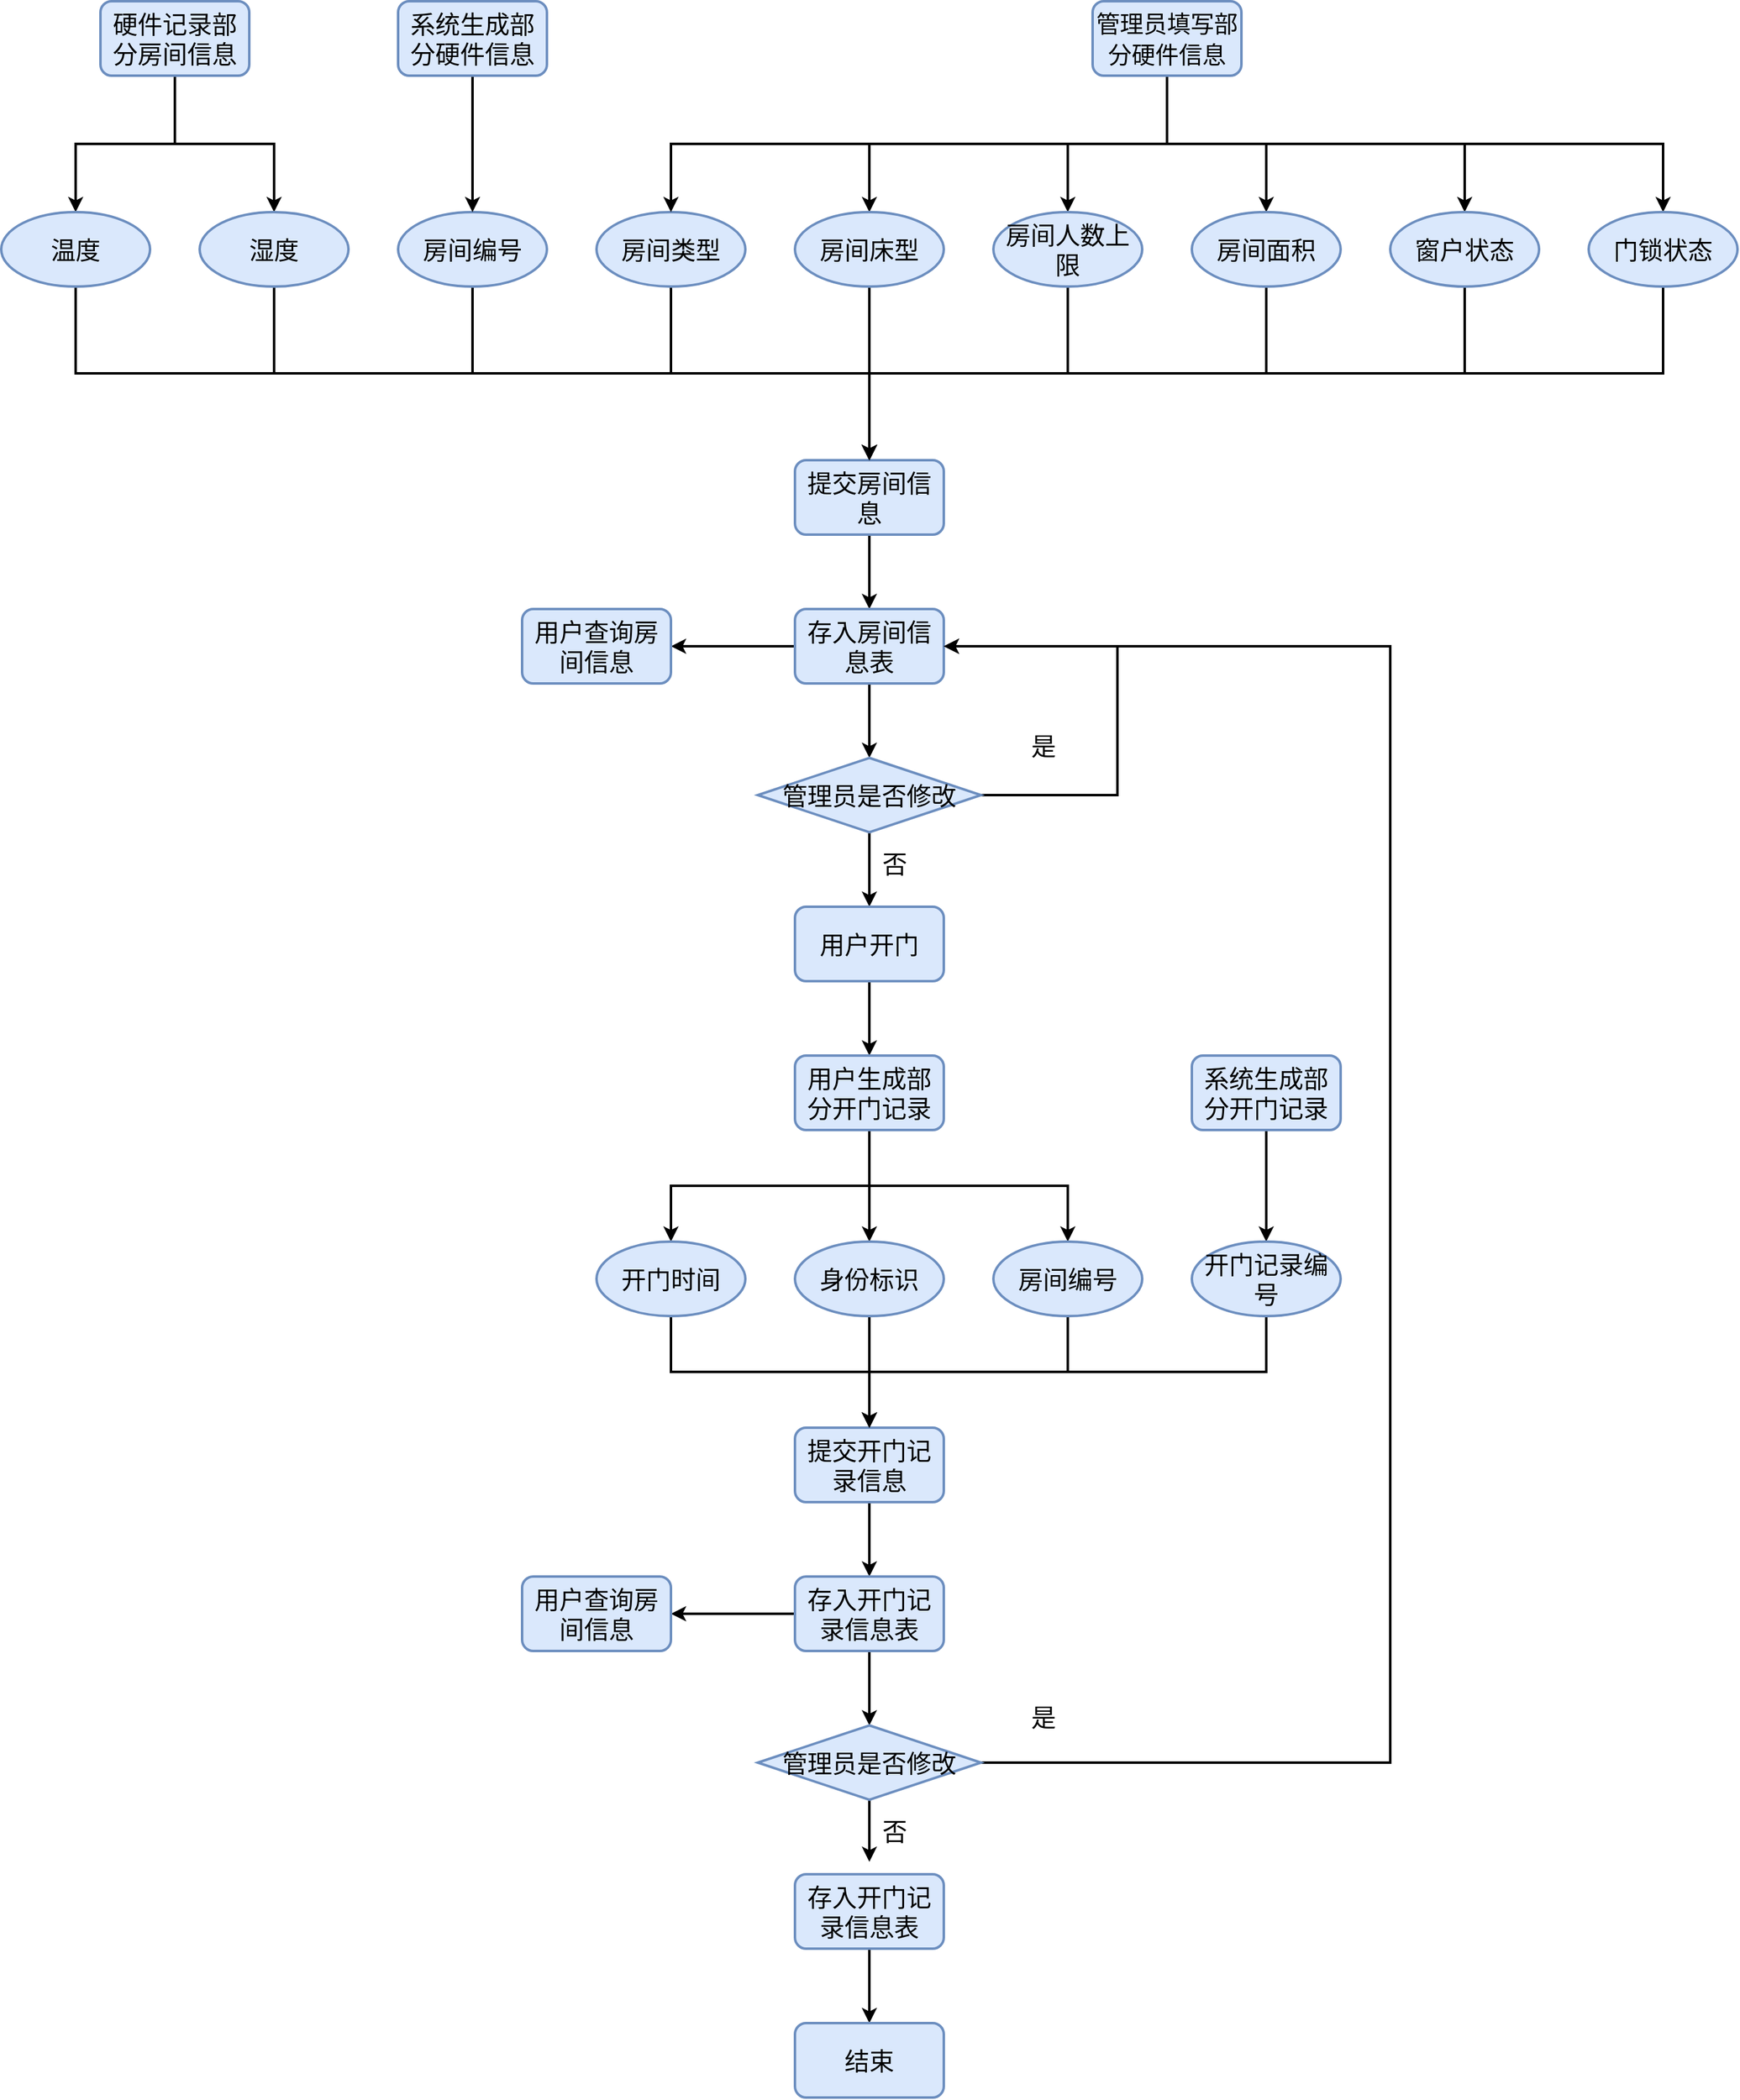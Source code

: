 <mxfile version="14.6.13" type="device"><diagram id="RZ4pQLsfESVYuRC7fiX5" name="Page-1"><mxGraphModel dx="2650" dy="2493" grid="1" gridSize="10" guides="1" tooltips="1" connect="1" arrows="1" fold="1" page="1" pageScale="1" pageWidth="2339" pageHeight="3300" math="0" shadow="0"><root><mxCell id="0"/><mxCell id="1" parent="0"/><mxCell id="KJZw599dvd-hCjUTqQV2-10" style="edgeStyle=elbowEdgeStyle;rounded=0;orthogonalLoop=1;jettySize=auto;elbow=vertical;html=1;exitX=0.5;exitY=1;exitDx=0;exitDy=0;strokeWidth=2;fontSize=20;" parent="1" source="KJZw599dvd-hCjUTqQV2-1" target="KJZw599dvd-hCjUTqQV2-5" edge="1"><mxGeometry relative="1" as="geometry"/></mxCell><mxCell id="KJZw599dvd-hCjUTqQV2-14" style="edgeStyle=elbowEdgeStyle;rounded=0;orthogonalLoop=1;jettySize=auto;elbow=vertical;html=1;exitX=0.5;exitY=1;exitDx=0;exitDy=0;entryX=0.5;entryY=0;entryDx=0;entryDy=0;strokeWidth=2;fontSize=20;" parent="1" source="KJZw599dvd-hCjUTqQV2-1" target="KJZw599dvd-hCjUTqQV2-4" edge="1"><mxGeometry relative="1" as="geometry"/></mxCell><mxCell id="KJZw599dvd-hCjUTqQV2-1" value="硬件记录部分房间信息" style="rounded=1;whiteSpace=wrap;html=1;fillColor=#dae8fc;strokeColor=#6c8ebf;strokeWidth=2;fontSize=20;" parent="1" vertex="1"><mxGeometry x="500" y="130" width="120" height="60" as="geometry"/></mxCell><mxCell id="KJZw599dvd-hCjUTqQV2-23" style="edgeStyle=elbowEdgeStyle;rounded=0;orthogonalLoop=1;jettySize=auto;elbow=vertical;html=1;exitX=0.5;exitY=1;exitDx=0;exitDy=0;entryX=0.5;entryY=0;entryDx=0;entryDy=0;strokeWidth=2;fontSize=20;" parent="1" source="KJZw599dvd-hCjUTqQV2-4" target="KJZw599dvd-hCjUTqQV2-17" edge="1"><mxGeometry relative="1" as="geometry"/></mxCell><mxCell id="KJZw599dvd-hCjUTqQV2-4" value="温度" style="ellipse;whiteSpace=wrap;html=1;fontSize=20;strokeWidth=2;fillColor=#dae8fc;strokeColor=#6c8ebf;" parent="1" vertex="1"><mxGeometry x="420" y="300" width="120" height="60" as="geometry"/></mxCell><mxCell id="KJZw599dvd-hCjUTqQV2-24" style="edgeStyle=elbowEdgeStyle;rounded=0;orthogonalLoop=1;jettySize=auto;elbow=vertical;html=1;exitX=0.5;exitY=1;exitDx=0;exitDy=0;strokeWidth=2;fontSize=20;" parent="1" source="KJZw599dvd-hCjUTqQV2-5" target="KJZw599dvd-hCjUTqQV2-17" edge="1"><mxGeometry relative="1" as="geometry"/></mxCell><mxCell id="KJZw599dvd-hCjUTqQV2-5" value="湿度" style="ellipse;whiteSpace=wrap;html=1;fontSize=20;strokeWidth=2;fillColor=#dae8fc;strokeColor=#6c8ebf;" parent="1" vertex="1"><mxGeometry x="580" y="300" width="120" height="60" as="geometry"/></mxCell><mxCell id="bQyUONF4EPdrc3Lgdogj-14" style="edgeStyle=orthogonalEdgeStyle;rounded=0;orthogonalLoop=1;jettySize=auto;html=1;exitX=0.5;exitY=1;exitDx=0;exitDy=0;entryX=0.5;entryY=0;entryDx=0;entryDy=0;strokeWidth=2;" edge="1" parent="1" source="KJZw599dvd-hCjUTqQV2-6" target="KJZw599dvd-hCjUTqQV2-17"><mxGeometry relative="1" as="geometry"/></mxCell><mxCell id="KJZw599dvd-hCjUTqQV2-6" value="房间类型" style="ellipse;whiteSpace=wrap;html=1;fontSize=20;strokeWidth=2;fillColor=#dae8fc;strokeColor=#6c8ebf;" parent="1" vertex="1"><mxGeometry x="900" y="300" width="120" height="60" as="geometry"/></mxCell><mxCell id="KJZw599dvd-hCjUTqQV2-25" style="edgeStyle=elbowEdgeStyle;rounded=0;orthogonalLoop=1;jettySize=auto;elbow=vertical;html=1;exitX=0.5;exitY=1;exitDx=0;exitDy=0;entryX=0.5;entryY=0;entryDx=0;entryDy=0;strokeWidth=2;fontSize=20;" parent="1" source="KJZw599dvd-hCjUTqQV2-7" target="KJZw599dvd-hCjUTqQV2-17" edge="1"><mxGeometry relative="1" as="geometry"/></mxCell><mxCell id="KJZw599dvd-hCjUTqQV2-7" value="房间编号" style="ellipse;whiteSpace=wrap;html=1;fontSize=20;strokeWidth=2;fillColor=#dae8fc;strokeColor=#6c8ebf;" parent="1" vertex="1"><mxGeometry x="740" y="300" width="120" height="60" as="geometry"/></mxCell><mxCell id="KJZw599dvd-hCjUTqQV2-28" style="edgeStyle=elbowEdgeStyle;rounded=0;orthogonalLoop=1;jettySize=auto;elbow=vertical;html=1;exitX=0.5;exitY=1;exitDx=0;exitDy=0;strokeWidth=2;fontSize=20;" parent="1" source="KJZw599dvd-hCjUTqQV2-17" target="KJZw599dvd-hCjUTqQV2-18" edge="1"><mxGeometry relative="1" as="geometry"/></mxCell><mxCell id="KJZw599dvd-hCjUTqQV2-17" value="提交房间信息" style="rounded=1;whiteSpace=wrap;html=1;fillColor=#dae8fc;strokeColor=#6c8ebf;strokeWidth=2;fontSize=20;" parent="1" vertex="1"><mxGeometry x="1060" y="500" width="120" height="60" as="geometry"/></mxCell><mxCell id="KJZw599dvd-hCjUTqQV2-29" style="edgeStyle=elbowEdgeStyle;rounded=0;orthogonalLoop=1;jettySize=auto;elbow=vertical;html=1;exitX=0.5;exitY=1;exitDx=0;exitDy=0;entryX=0.5;entryY=0;entryDx=0;entryDy=0;strokeWidth=2;fontSize=20;" parent="1" source="KJZw599dvd-hCjUTqQV2-18" target="KJZw599dvd-hCjUTqQV2-20" edge="1"><mxGeometry relative="1" as="geometry"/></mxCell><mxCell id="r0jma4Emd1Hz8P9-cAqs-8" style="edgeStyle=orthogonalEdgeStyle;rounded=0;orthogonalLoop=1;jettySize=auto;html=1;strokeWidth=2;" parent="1" source="KJZw599dvd-hCjUTqQV2-18" target="r0jma4Emd1Hz8P9-cAqs-7" edge="1"><mxGeometry relative="1" as="geometry"/></mxCell><mxCell id="KJZw599dvd-hCjUTqQV2-18" value="存入房间信息表" style="rounded=1;whiteSpace=wrap;html=1;fillColor=#dae8fc;strokeColor=#6c8ebf;strokeWidth=2;fontSize=20;" parent="1" vertex="1"><mxGeometry x="1060" y="620" width="120" height="60" as="geometry"/></mxCell><mxCell id="KJZw599dvd-hCjUTqQV2-31" style="edgeStyle=elbowEdgeStyle;rounded=0;orthogonalLoop=1;jettySize=auto;elbow=vertical;html=1;exitX=1;exitY=0.5;exitDx=0;exitDy=0;entryX=1;entryY=0.5;entryDx=0;entryDy=0;strokeWidth=2;fontSize=20;" parent="1" source="KJZw599dvd-hCjUTqQV2-20" target="KJZw599dvd-hCjUTqQV2-18" edge="1"><mxGeometry relative="1" as="geometry"><Array as="points"><mxPoint x="1320" y="700"/><mxPoint x="1350" y="700"/></Array></mxGeometry></mxCell><mxCell id="bQyUONF4EPdrc3Lgdogj-28" style="edgeStyle=orthogonalEdgeStyle;rounded=0;orthogonalLoop=1;jettySize=auto;html=1;exitX=0.5;exitY=1;exitDx=0;exitDy=0;strokeWidth=2;" edge="1" parent="1" source="KJZw599dvd-hCjUTqQV2-20" target="bQyUONF4EPdrc3Lgdogj-23"><mxGeometry relative="1" as="geometry"/></mxCell><mxCell id="KJZw599dvd-hCjUTqQV2-20" value="管理员是否修改" style="rhombus;whiteSpace=wrap;html=1;fillColor=#dae8fc;strokeColor=#6c8ebf;strokeWidth=2;fontSize=20;" parent="1" vertex="1"><mxGeometry x="1030" y="740" width="180" height="60" as="geometry"/></mxCell><mxCell id="bQyUONF4EPdrc3Lgdogj-42" style="edgeStyle=orthogonalEdgeStyle;rounded=0;orthogonalLoop=1;jettySize=auto;html=1;exitX=0.5;exitY=1;exitDx=0;exitDy=0;entryX=0.5;entryY=0;entryDx=0;entryDy=0;strokeWidth=2;" edge="1" parent="1" source="KJZw599dvd-hCjUTqQV2-21" target="bQyUONF4EPdrc3Lgdogj-37"><mxGeometry relative="1" as="geometry"/></mxCell><mxCell id="KJZw599dvd-hCjUTqQV2-21" value="提交开门记录信息&lt;span style=&quot;color: rgba(0 , 0 , 0 , 0) ; font-family: monospace ; font-size: 0px&quot;&gt;%3CmxGraphModel%3E%3Croot%3E%3CmxCell%20id%3D%220%22%2F%3E%3CmxCell%20id%3D%221%22%20parent%3D%220%22%2F%3E%3CmxCell%20id%3D%222%22%20value%3D%22%E6%88%BF%E9%97%B4%E7%BC%96%E5%8F%B7%22%20style%3D%22ellipse%3BwhiteSpace%3Dwrap%3Bhtml%3D1%3BfontSize%3D20%3BstrokeWidth%3D2%3BfillColor%3D%23dae8fc%3BstrokeColor%3D%236c8ebf%3B%22%20vertex%3D%221%22%20parent%3D%221%22%3E%3CmxGeometry%20x%3D%221220%22%20y%3D%221130%22%20width%3D%22120%22%20height%3D%2260%22%20as%3D%22geometry%22%2F%3E%3C%2FmxCell%3E%3C%2Froot%3E%3C%2FmxGraphModel%3E&lt;/span&gt;" style="rounded=1;whiteSpace=wrap;html=1;fillColor=#dae8fc;strokeColor=#6c8ebf;strokeWidth=2;fontSize=20;" parent="1" vertex="1"><mxGeometry x="1060" y="1280" width="120" height="60" as="geometry"/></mxCell><mxCell id="KJZw599dvd-hCjUTqQV2-32" value="是" style="text;html=1;align=center;verticalAlign=middle;resizable=0;points=[];autosize=1;strokeColor=none;strokeWidth=2;fontSize=20;" parent="1" vertex="1"><mxGeometry x="1240" y="715" width="40" height="30" as="geometry"/></mxCell><mxCell id="KJZw599dvd-hCjUTqQV2-38" value="否" style="text;html=1;align=center;verticalAlign=middle;resizable=0;points=[];autosize=1;strokeColor=none;fontSize=20;strokeWidth=2;" parent="1" vertex="1"><mxGeometry x="1120" y="810" width="40" height="30" as="geometry"/></mxCell><mxCell id="bQyUONF4EPdrc3Lgdogj-7" style="edgeStyle=orthogonalEdgeStyle;rounded=0;orthogonalLoop=1;jettySize=auto;html=1;strokeWidth=2;" edge="1" parent="1" source="r0jma4Emd1Hz8P9-cAqs-1" target="bQyUONF4EPdrc3Lgdogj-2"><mxGeometry relative="1" as="geometry"/></mxCell><mxCell id="bQyUONF4EPdrc3Lgdogj-9" style="edgeStyle=orthogonalEdgeStyle;rounded=0;orthogonalLoop=1;jettySize=auto;html=1;exitX=0.5;exitY=1;exitDx=0;exitDy=0;entryX=0.5;entryY=0;entryDx=0;entryDy=0;strokeWidth=2;" edge="1" parent="1" source="r0jma4Emd1Hz8P9-cAqs-1" target="bQyUONF4EPdrc3Lgdogj-3"><mxGeometry relative="1" as="geometry"/></mxCell><mxCell id="bQyUONF4EPdrc3Lgdogj-10" style="edgeStyle=orthogonalEdgeStyle;rounded=0;orthogonalLoop=1;jettySize=auto;html=1;exitX=0.5;exitY=1;exitDx=0;exitDy=0;entryX=0.5;entryY=0;entryDx=0;entryDy=0;strokeWidth=2;" edge="1" parent="1" source="r0jma4Emd1Hz8P9-cAqs-1" target="bQyUONF4EPdrc3Lgdogj-4"><mxGeometry relative="1" as="geometry"/></mxCell><mxCell id="bQyUONF4EPdrc3Lgdogj-11" style="edgeStyle=orthogonalEdgeStyle;rounded=0;orthogonalLoop=1;jettySize=auto;html=1;exitX=0.5;exitY=1;exitDx=0;exitDy=0;entryX=0.5;entryY=0;entryDx=0;entryDy=0;strokeWidth=2;" edge="1" parent="1" source="r0jma4Emd1Hz8P9-cAqs-1" target="bQyUONF4EPdrc3Lgdogj-6"><mxGeometry relative="1" as="geometry"/></mxCell><mxCell id="bQyUONF4EPdrc3Lgdogj-12" style="edgeStyle=orthogonalEdgeStyle;rounded=0;orthogonalLoop=1;jettySize=auto;html=1;exitX=0.5;exitY=1;exitDx=0;exitDy=0;entryX=0.5;entryY=0;entryDx=0;entryDy=0;strokeWidth=2;" edge="1" parent="1" source="r0jma4Emd1Hz8P9-cAqs-1" target="bQyUONF4EPdrc3Lgdogj-1"><mxGeometry relative="1" as="geometry"/></mxCell><mxCell id="bQyUONF4EPdrc3Lgdogj-13" style="edgeStyle=orthogonalEdgeStyle;rounded=0;orthogonalLoop=1;jettySize=auto;html=1;exitX=0.5;exitY=1;exitDx=0;exitDy=0;entryX=0.5;entryY=0;entryDx=0;entryDy=0;strokeWidth=2;" edge="1" parent="1" source="r0jma4Emd1Hz8P9-cAqs-1" target="KJZw599dvd-hCjUTqQV2-6"><mxGeometry relative="1" as="geometry"/></mxCell><mxCell id="r0jma4Emd1Hz8P9-cAqs-1" value="&lt;font style=&quot;font-size: 19px&quot;&gt;管理员填写部分硬件信息&lt;/font&gt;" style="rounded=1;whiteSpace=wrap;html=1;fillColor=#dae8fc;strokeColor=#6c8ebf;strokeWidth=2;fontSize=20;" parent="1" vertex="1"><mxGeometry x="1300" y="130" width="120" height="60" as="geometry"/></mxCell><mxCell id="r0jma4Emd1Hz8P9-cAqs-5" style="edgeStyle=orthogonalEdgeStyle;rounded=0;orthogonalLoop=1;jettySize=auto;html=1;entryX=0.5;entryY=0;entryDx=0;entryDy=0;strokeWidth=2;" parent="1" source="r0jma4Emd1Hz8P9-cAqs-2" target="KJZw599dvd-hCjUTqQV2-7" edge="1"><mxGeometry relative="1" as="geometry"/></mxCell><mxCell id="r0jma4Emd1Hz8P9-cAqs-2" value="系统生成部分硬件信息" style="rounded=1;whiteSpace=wrap;html=1;fillColor=#dae8fc;strokeColor=#6c8ebf;strokeWidth=2;fontSize=20;" parent="1" vertex="1"><mxGeometry x="740" y="130" width="120" height="60" as="geometry"/></mxCell><mxCell id="r0jma4Emd1Hz8P9-cAqs-7" value="用户查询房间信息" style="rounded=1;whiteSpace=wrap;html=1;fillColor=#dae8fc;strokeColor=#6c8ebf;strokeWidth=2;fontSize=20;" parent="1" vertex="1"><mxGeometry x="840" y="620" width="120" height="60" as="geometry"/></mxCell><mxCell id="bQyUONF4EPdrc3Lgdogj-16" style="edgeStyle=orthogonalEdgeStyle;rounded=0;orthogonalLoop=1;jettySize=auto;html=1;exitX=0.5;exitY=1;exitDx=0;exitDy=0;entryX=0.5;entryY=0;entryDx=0;entryDy=0;strokeWidth=2;" edge="1" parent="1" source="bQyUONF4EPdrc3Lgdogj-1" target="KJZw599dvd-hCjUTqQV2-17"><mxGeometry relative="1" as="geometry"/></mxCell><mxCell id="bQyUONF4EPdrc3Lgdogj-1" value="房间床型" style="ellipse;whiteSpace=wrap;html=1;fontSize=20;strokeWidth=2;fillColor=#dae8fc;strokeColor=#6c8ebf;" vertex="1" parent="1"><mxGeometry x="1060" y="300" width="120" height="60" as="geometry"/></mxCell><mxCell id="bQyUONF4EPdrc3Lgdogj-17" style="edgeStyle=orthogonalEdgeStyle;rounded=0;orthogonalLoop=1;jettySize=auto;html=1;exitX=0.5;exitY=1;exitDx=0;exitDy=0;entryX=0.5;entryY=0;entryDx=0;entryDy=0;strokeWidth=2;" edge="1" parent="1" source="bQyUONF4EPdrc3Lgdogj-2" target="KJZw599dvd-hCjUTqQV2-17"><mxGeometry relative="1" as="geometry"><mxPoint x="1190" y="480" as="targetPoint"/></mxGeometry></mxCell><mxCell id="bQyUONF4EPdrc3Lgdogj-2" value="房间人数上限&lt;span style=&quot;color: rgba(0 , 0 , 0 , 0) ; font-family: monospace ; font-size: 0px&quot;&gt;%3CmxGraphModel%3E%3Croot%3E%3CmxCell%20id%3D%220%22%2F%3E%3CmxCell%20id%3D%221%22%20parent%3D%220%22%2F%3E%3CmxCell%20id%3D%222%22%20value%3D%22%E6%88%BF%E9%97%B4%E5%BA%8A%E5%9E%8B%22%20style%3D%22ellipse%3BwhiteSpace%3Dwrap%3Bhtml%3D1%3BfontSize%3D20%3BstrokeWidth%3D2%3BfillColor%3D%23dae8fc%3BstrokeColor%3D%236c8ebf%3B%22%20vertex%3D%221%22%20parent%3D%221%22%3E%3CmxGeometry%20x%3D%221060%22%20y%3D%22300%22%20width%3D%22120%22%20height%3D%2260%22%20as%3D%22geometry%22%2F%3E%3C%2FmxCell%3E%3C%2Froot%3E%3C%2FmxGraphModel%3E&lt;/span&gt;" style="ellipse;whiteSpace=wrap;html=1;fontSize=20;strokeWidth=2;fillColor=#dae8fc;strokeColor=#6c8ebf;" vertex="1" parent="1"><mxGeometry x="1220" y="300" width="120" height="60" as="geometry"/></mxCell><mxCell id="bQyUONF4EPdrc3Lgdogj-18" style="edgeStyle=orthogonalEdgeStyle;rounded=0;orthogonalLoop=1;jettySize=auto;html=1;exitX=0.5;exitY=1;exitDx=0;exitDy=0;entryX=0.5;entryY=0;entryDx=0;entryDy=0;strokeWidth=2;" edge="1" parent="1" source="bQyUONF4EPdrc3Lgdogj-3" target="KJZw599dvd-hCjUTqQV2-17"><mxGeometry relative="1" as="geometry"/></mxCell><mxCell id="bQyUONF4EPdrc3Lgdogj-3" value="房间面积" style="ellipse;whiteSpace=wrap;html=1;fontSize=20;strokeWidth=2;fillColor=#dae8fc;strokeColor=#6c8ebf;" vertex="1" parent="1"><mxGeometry x="1380" y="300" width="120" height="60" as="geometry"/></mxCell><mxCell id="bQyUONF4EPdrc3Lgdogj-20" style="edgeStyle=orthogonalEdgeStyle;rounded=0;orthogonalLoop=1;jettySize=auto;html=1;exitX=0.5;exitY=1;exitDx=0;exitDy=0;entryX=0.5;entryY=0;entryDx=0;entryDy=0;strokeWidth=2;" edge="1" parent="1" source="bQyUONF4EPdrc3Lgdogj-4" target="KJZw599dvd-hCjUTqQV2-17"><mxGeometry relative="1" as="geometry"/></mxCell><mxCell id="bQyUONF4EPdrc3Lgdogj-4" value="窗户状态&lt;span style=&quot;color: rgba(0 , 0 , 0 , 0) ; font-family: monospace ; font-size: 0px&quot;&gt;%3CmxGraphModel%3E%3Croot%3E%3CmxCell%20id%3D%220%22%2F%3E%3CmxCell%20id%3D%221%22%20parent%3D%220%22%2F%3E%3CmxCell%20id%3D%222%22%20value%3D%22%E6%88%BF%E9%97%B4%E9%9D%A2%E7%A7%AF%22%20style%3D%22ellipse%3BwhiteSpace%3Dwrap%3Bhtml%3D1%3BfontSize%3D20%3BstrokeWidth%3D2%3BfillColor%3D%23dae8fc%3BstrokeColor%3D%236c8ebf%3B%22%20vertex%3D%221%22%20parent%3D%221%22%3E%3CmxGeometry%20x%3D%221380%22%20y%3D%22290%22%20width%3D%22120%22%20height%3D%2260%22%20as%3D%22geometry%22%2F%3E%3C%2FmxCell%3E%3C%2Froot%3E%3C%2FmxGraphModel%3E&lt;/span&gt;" style="ellipse;whiteSpace=wrap;html=1;fontSize=20;strokeWidth=2;fillColor=#dae8fc;strokeColor=#6c8ebf;" vertex="1" parent="1"><mxGeometry x="1540" y="300" width="120" height="60" as="geometry"/></mxCell><mxCell id="bQyUONF4EPdrc3Lgdogj-21" style="edgeStyle=orthogonalEdgeStyle;rounded=0;orthogonalLoop=1;jettySize=auto;html=1;exitX=0.5;exitY=1;exitDx=0;exitDy=0;entryX=0.5;entryY=0;entryDx=0;entryDy=0;strokeWidth=2;" edge="1" parent="1" source="bQyUONF4EPdrc3Lgdogj-6" target="KJZw599dvd-hCjUTqQV2-17"><mxGeometry relative="1" as="geometry"/></mxCell><mxCell id="bQyUONF4EPdrc3Lgdogj-6" value="门锁状态" style="ellipse;whiteSpace=wrap;html=1;fontSize=20;strokeWidth=2;fillColor=#dae8fc;strokeColor=#6c8ebf;" vertex="1" parent="1"><mxGeometry x="1700" y="300" width="120" height="60" as="geometry"/></mxCell><mxCell id="bQyUONF4EPdrc3Lgdogj-29" style="edgeStyle=orthogonalEdgeStyle;rounded=0;orthogonalLoop=1;jettySize=auto;html=1;exitX=0.5;exitY=1;exitDx=0;exitDy=0;entryX=0.5;entryY=0;entryDx=0;entryDy=0;strokeWidth=2;" edge="1" parent="1" source="bQyUONF4EPdrc3Lgdogj-23" target="bQyUONF4EPdrc3Lgdogj-25"><mxGeometry relative="1" as="geometry"/></mxCell><mxCell id="bQyUONF4EPdrc3Lgdogj-23" value="用户开门" style="rounded=1;whiteSpace=wrap;html=1;fillColor=#dae8fc;strokeColor=#6c8ebf;strokeWidth=2;fontSize=20;" vertex="1" parent="1"><mxGeometry x="1060" y="860" width="120" height="60" as="geometry"/></mxCell><mxCell id="bQyUONF4EPdrc3Lgdogj-27" style="edgeStyle=orthogonalEdgeStyle;rounded=0;orthogonalLoop=1;jettySize=auto;html=1;exitX=0.5;exitY=1;exitDx=0;exitDy=0;entryX=0.5;entryY=0;entryDx=0;entryDy=0;strokeWidth=2;" edge="1" parent="1" source="bQyUONF4EPdrc3Lgdogj-25" target="bQyUONF4EPdrc3Lgdogj-26"><mxGeometry relative="1" as="geometry"/></mxCell><mxCell id="bQyUONF4EPdrc3Lgdogj-35" style="edgeStyle=orthogonalEdgeStyle;rounded=0;orthogonalLoop=1;jettySize=auto;html=1;exitX=0.5;exitY=1;exitDx=0;exitDy=0;entryX=0.5;entryY=0;entryDx=0;entryDy=0;strokeWidth=2;" edge="1" parent="1" source="bQyUONF4EPdrc3Lgdogj-25" target="bQyUONF4EPdrc3Lgdogj-30"><mxGeometry relative="1" as="geometry"/></mxCell><mxCell id="bQyUONF4EPdrc3Lgdogj-36" style="edgeStyle=orthogonalEdgeStyle;rounded=0;orthogonalLoop=1;jettySize=auto;html=1;exitX=0.5;exitY=1;exitDx=0;exitDy=0;entryX=0.5;entryY=0;entryDx=0;entryDy=0;strokeWidth=2;" edge="1" parent="1" source="bQyUONF4EPdrc3Lgdogj-25" target="bQyUONF4EPdrc3Lgdogj-31"><mxGeometry relative="1" as="geometry"/></mxCell><mxCell id="bQyUONF4EPdrc3Lgdogj-25" value="用户生成部分开门记录" style="rounded=1;whiteSpace=wrap;html=1;fillColor=#dae8fc;strokeColor=#6c8ebf;strokeWidth=2;fontSize=20;" vertex="1" parent="1"><mxGeometry x="1060" y="980" width="120" height="60" as="geometry"/></mxCell><mxCell id="bQyUONF4EPdrc3Lgdogj-39" style="edgeStyle=orthogonalEdgeStyle;rounded=0;orthogonalLoop=1;jettySize=auto;html=1;exitX=0.5;exitY=1;exitDx=0;exitDy=0;entryX=0.5;entryY=0;entryDx=0;entryDy=0;strokeWidth=2;" edge="1" parent="1" source="bQyUONF4EPdrc3Lgdogj-26" target="KJZw599dvd-hCjUTqQV2-21"><mxGeometry relative="1" as="geometry"/></mxCell><mxCell id="bQyUONF4EPdrc3Lgdogj-26" value="身份标识" style="ellipse;whiteSpace=wrap;html=1;fontSize=20;strokeWidth=2;fillColor=#dae8fc;strokeColor=#6c8ebf;" vertex="1" parent="1"><mxGeometry x="1060" y="1130" width="120" height="60" as="geometry"/></mxCell><mxCell id="bQyUONF4EPdrc3Lgdogj-38" style="edgeStyle=orthogonalEdgeStyle;rounded=0;orthogonalLoop=1;jettySize=auto;html=1;exitX=0.5;exitY=1;exitDx=0;exitDy=0;entryX=0.5;entryY=0;entryDx=0;entryDy=0;strokeWidth=2;" edge="1" parent="1" source="bQyUONF4EPdrc3Lgdogj-30" target="KJZw599dvd-hCjUTqQV2-21"><mxGeometry relative="1" as="geometry"/></mxCell><mxCell id="bQyUONF4EPdrc3Lgdogj-30" value="开门时间" style="ellipse;whiteSpace=wrap;html=1;fontSize=20;strokeWidth=2;fillColor=#dae8fc;strokeColor=#6c8ebf;" vertex="1" parent="1"><mxGeometry x="900" y="1130" width="120" height="60" as="geometry"/></mxCell><mxCell id="bQyUONF4EPdrc3Lgdogj-40" style="edgeStyle=orthogonalEdgeStyle;rounded=0;orthogonalLoop=1;jettySize=auto;html=1;exitX=0.5;exitY=1;exitDx=0;exitDy=0;entryX=0.5;entryY=0;entryDx=0;entryDy=0;strokeWidth=2;" edge="1" parent="1" source="bQyUONF4EPdrc3Lgdogj-31" target="KJZw599dvd-hCjUTqQV2-21"><mxGeometry relative="1" as="geometry"/></mxCell><mxCell id="bQyUONF4EPdrc3Lgdogj-31" value="房间编号" style="ellipse;whiteSpace=wrap;html=1;fontSize=20;strokeWidth=2;fillColor=#dae8fc;strokeColor=#6c8ebf;" vertex="1" parent="1"><mxGeometry x="1220" y="1130" width="120" height="60" as="geometry"/></mxCell><mxCell id="bQyUONF4EPdrc3Lgdogj-34" style="edgeStyle=orthogonalEdgeStyle;rounded=0;orthogonalLoop=1;jettySize=auto;html=1;entryX=0.5;entryY=0;entryDx=0;entryDy=0;strokeWidth=2;" edge="1" parent="1" source="bQyUONF4EPdrc3Lgdogj-32" target="bQyUONF4EPdrc3Lgdogj-33"><mxGeometry relative="1" as="geometry"/></mxCell><mxCell id="bQyUONF4EPdrc3Lgdogj-32" value="系统生成部分开门记录" style="rounded=1;whiteSpace=wrap;html=1;fillColor=#dae8fc;strokeColor=#6c8ebf;strokeWidth=2;fontSize=20;" vertex="1" parent="1"><mxGeometry x="1380" y="980" width="120" height="60" as="geometry"/></mxCell><mxCell id="bQyUONF4EPdrc3Lgdogj-41" style="edgeStyle=orthogonalEdgeStyle;rounded=0;orthogonalLoop=1;jettySize=auto;html=1;exitX=0.5;exitY=1;exitDx=0;exitDy=0;entryX=0.5;entryY=0;entryDx=0;entryDy=0;strokeWidth=2;" edge="1" parent="1" source="bQyUONF4EPdrc3Lgdogj-33" target="KJZw599dvd-hCjUTqQV2-21"><mxGeometry relative="1" as="geometry"/></mxCell><mxCell id="bQyUONF4EPdrc3Lgdogj-33" value="开门记录编号" style="ellipse;whiteSpace=wrap;html=1;fontSize=20;strokeWidth=2;fillColor=#dae8fc;strokeColor=#6c8ebf;" vertex="1" parent="1"><mxGeometry x="1380" y="1130" width="120" height="60" as="geometry"/></mxCell><mxCell id="bQyUONF4EPdrc3Lgdogj-44" style="edgeStyle=orthogonalEdgeStyle;rounded=0;orthogonalLoop=1;jettySize=auto;html=1;exitX=0;exitY=0.5;exitDx=0;exitDy=0;entryX=1;entryY=0.5;entryDx=0;entryDy=0;strokeWidth=2;" edge="1" parent="1" source="bQyUONF4EPdrc3Lgdogj-37" target="bQyUONF4EPdrc3Lgdogj-43"><mxGeometry relative="1" as="geometry"/></mxCell><mxCell id="bQyUONF4EPdrc3Lgdogj-50" style="edgeStyle=orthogonalEdgeStyle;rounded=0;orthogonalLoop=1;jettySize=auto;html=1;exitX=0.5;exitY=1;exitDx=0;exitDy=0;entryX=0.5;entryY=0;entryDx=0;entryDy=0;strokeWidth=2;" edge="1" parent="1" source="bQyUONF4EPdrc3Lgdogj-37" target="bQyUONF4EPdrc3Lgdogj-46"><mxGeometry relative="1" as="geometry"/></mxCell><mxCell id="bQyUONF4EPdrc3Lgdogj-37" value="存入开门记录信息表&lt;span style=&quot;color: rgba(0 , 0 , 0 , 0) ; font-family: monospace ; font-size: 0px&quot;&gt;%3CmxGraphModel%3E%3Croot%3E%3CmxCell%20id%3D%220%22%2F%3E%3CmxCell%20id%3D%221%22%20parent%3D%220%22%2F%3E%3CmxCell%20id%3D%222%22%20value%3D%22%E6%88%BF%E9%97%B4%E7%BC%96%E5%8F%B7%22%20style%3D%22ellipse%3BwhiteSpace%3Dwrap%3Bhtml%3D1%3BfontSize%3D20%3BstrokeWidth%3D2%3BfillColor%3D%23dae8fc%3BstrokeColor%3D%236c8ebf%3B%22%20vertex%3D%221%22%20parent%3D%221%22%3E%3CmxGeometry%20x%3D%221220%22%20y%3D%221130%22%20width%3D%22120%22%20height%3D%2260%22%20as%3D%22geometry%22%2F%3E%3C%2FmxCell%3E%3C%2Froot%3E%3C%2FmxGraphModel%3E&lt;/span&gt;" style="rounded=1;whiteSpace=wrap;html=1;fillColor=#dae8fc;strokeColor=#6c8ebf;strokeWidth=2;fontSize=20;" vertex="1" parent="1"><mxGeometry x="1060" y="1400" width="120" height="60" as="geometry"/></mxCell><mxCell id="bQyUONF4EPdrc3Lgdogj-43" value="用户查询房间信息" style="rounded=1;whiteSpace=wrap;html=1;fillColor=#dae8fc;strokeColor=#6c8ebf;strokeWidth=2;fontSize=20;" vertex="1" parent="1"><mxGeometry x="840" y="1400" width="120" height="60" as="geometry"/></mxCell><mxCell id="bQyUONF4EPdrc3Lgdogj-49" style="edgeStyle=orthogonalEdgeStyle;rounded=0;orthogonalLoop=1;jettySize=auto;html=1;strokeWidth=2;entryX=1;entryY=0.5;entryDx=0;entryDy=0;" edge="1" parent="1" source="bQyUONF4EPdrc3Lgdogj-46" target="KJZw599dvd-hCjUTqQV2-18"><mxGeometry relative="1" as="geometry"><mxPoint x="1320" y="650" as="targetPoint"/><Array as="points"><mxPoint x="1540" y="1550"/><mxPoint x="1540" y="650"/></Array></mxGeometry></mxCell><mxCell id="bQyUONF4EPdrc3Lgdogj-53" style="edgeStyle=orthogonalEdgeStyle;rounded=0;orthogonalLoop=1;jettySize=auto;html=1;exitX=0.5;exitY=1;exitDx=0;exitDy=0;strokeWidth=2;" edge="1" parent="1" source="bQyUONF4EPdrc3Lgdogj-46"><mxGeometry relative="1" as="geometry"><mxPoint x="1120" y="1630" as="targetPoint"/></mxGeometry></mxCell><mxCell id="bQyUONF4EPdrc3Lgdogj-46" value="管理员是否修改" style="rhombus;whiteSpace=wrap;html=1;fillColor=#dae8fc;strokeColor=#6c8ebf;strokeWidth=2;fontSize=20;" vertex="1" parent="1"><mxGeometry x="1030" y="1520" width="180" height="60" as="geometry"/></mxCell><mxCell id="bQyUONF4EPdrc3Lgdogj-47" value="是" style="text;html=1;align=center;verticalAlign=middle;resizable=0;points=[];autosize=1;strokeColor=none;strokeWidth=2;fontSize=20;" vertex="1" parent="1"><mxGeometry x="1240" y="1498" width="40" height="30" as="geometry"/></mxCell><mxCell id="bQyUONF4EPdrc3Lgdogj-48" value="否" style="text;html=1;align=center;verticalAlign=middle;resizable=0;points=[];autosize=1;strokeColor=none;fontSize=20;strokeWidth=2;" vertex="1" parent="1"><mxGeometry x="1120" y="1590" width="40" height="30" as="geometry"/></mxCell><mxCell id="bQyUONF4EPdrc3Lgdogj-54" style="edgeStyle=orthogonalEdgeStyle;rounded=0;orthogonalLoop=1;jettySize=auto;html=1;exitX=0.5;exitY=1;exitDx=0;exitDy=0;entryX=0.5;entryY=0;entryDx=0;entryDy=0;strokeWidth=2;" edge="1" parent="1" source="bQyUONF4EPdrc3Lgdogj-51" target="bQyUONF4EPdrc3Lgdogj-52"><mxGeometry relative="1" as="geometry"/></mxCell><mxCell id="bQyUONF4EPdrc3Lgdogj-51" value="存入开门记录信息表&lt;span style=&quot;color: rgba(0 , 0 , 0 , 0) ; font-family: monospace ; font-size: 0px&quot;&gt;%3CmxGraphModel%3E%3Croot%3E%3CmxCell%20id%3D%220%22%2F%3E%3CmxCell%20id%3D%221%22%20parent%3D%220%22%2F%3E%3CmxCell%20id%3D%222%22%20value%3D%22%E6%88%BF%E9%97%B4%E7%BC%96%E5%8F%B7%22%20style%3D%22ellipse%3BwhiteSpace%3Dwrap%3Bhtml%3D1%3BfontSize%3D20%3BstrokeWidth%3D2%3BfillColor%3D%23dae8fc%3BstrokeColor%3D%236c8ebf%3B%22%20vertex%3D%221%22%20parent%3D%221%22%3E%3CmxGeometry%20x%3D%221220%22%20y%3D%221130%22%20width%3D%22120%22%20height%3D%2260%22%20as%3D%22geometry%22%2F%3E%3C%2FmxCell%3E%3C%2Froot%3E%3C%2FmxGraphModel%3E&lt;/span&gt;" style="rounded=1;whiteSpace=wrap;html=1;fillColor=#dae8fc;strokeColor=#6c8ebf;strokeWidth=2;fontSize=20;" vertex="1" parent="1"><mxGeometry x="1060" y="1640" width="120" height="60" as="geometry"/></mxCell><mxCell id="bQyUONF4EPdrc3Lgdogj-52" value="结束" style="rounded=1;whiteSpace=wrap;html=1;fillColor=#dae8fc;strokeColor=#6c8ebf;strokeWidth=2;fontSize=20;" vertex="1" parent="1"><mxGeometry x="1060" y="1760" width="120" height="60" as="geometry"/></mxCell></root></mxGraphModel></diagram></mxfile>
